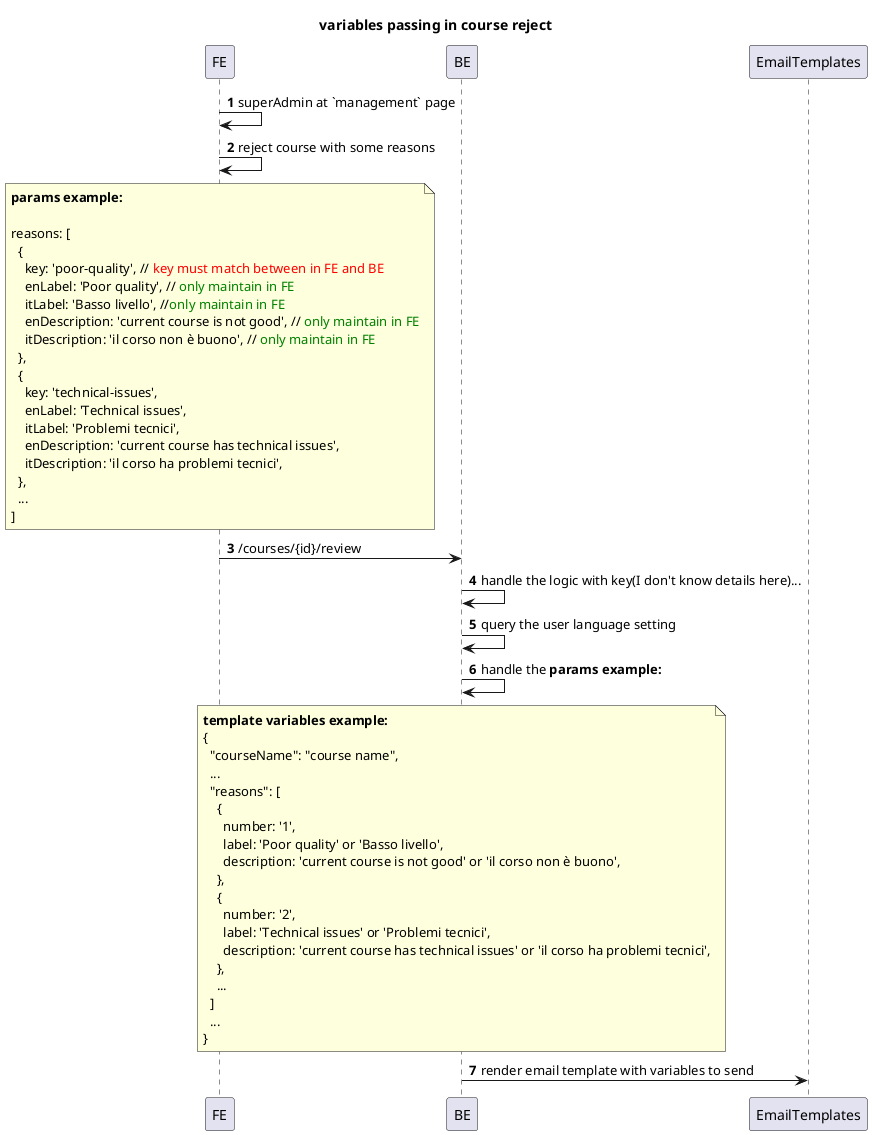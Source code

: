 @startuml
title "variables passing in course reject"

participant FE
participant BE
participant EmailTemplates

autonumber
FE -> FE: superAdmin at `management` page
FE -> FE: reject course with some reasons
note over FE
  <b>params example:</b>

  reasons: [
    {
      key: 'poor-quality', // <color red>key must match between in FE and BE</color>
      enLabel: 'Poor quality', // <color green>only maintain in FE</color>
      itLabel: 'Basso livello', //<color green>only maintain in FE</color>
      enDescription: 'current course is not good', // <color green>only maintain in FE</color>
      itDescription: 'il corso non è buono', // <color green>only maintain in FE</color>
    }, 
    {
      key: 'technical-issues',
      enLabel: 'Technical issues',
      itLabel: 'Problemi tecnici',
      enDescription: 'current course has technical issues',
      itDescription: 'il corso ha problemi tecnici',
    }, 
    ...
  ]
end note
FE -> BE: /courses/{id}/review
BE -> BE: handle the logic with key(I don't know details here)...
BE -> BE: query the user language setting
BE -> BE: handle the <b>params example:</b>
note over BE
  <b>template variables example:</b>
  {
    "courseName": "course name",
    ...
    "reasons": [
      {
        number: '1',
        label: 'Poor quality' or 'Basso livello',
        description: 'current course is not good' or 'il corso non è buono',
      },
      {
        number: '2',
        label: 'Technical issues' or 'Problemi tecnici',
        description: 'current course has technical issues' or 'il corso ha problemi tecnici',
      },
      ...
    ]
    ...
  }
end note
BE -> EmailTemplates: render email template with variables to send
@enduml
